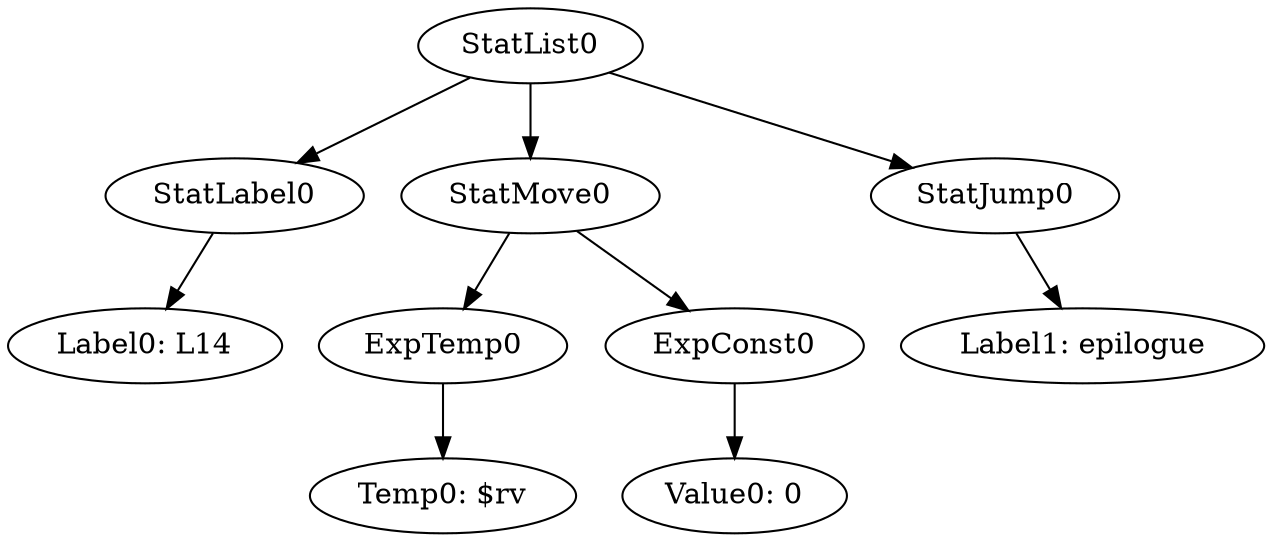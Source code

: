 digraph {
	ordering = out;
	StatJump0 -> "Label1: epilogue";
	ExpConst0 -> "Value0: 0";
	StatLabel0 -> "Label0: L14";
	StatList0 -> StatLabel0;
	StatList0 -> StatMove0;
	StatList0 -> StatJump0;
	ExpTemp0 -> "Temp0: $rv";
	StatMove0 -> ExpTemp0;
	StatMove0 -> ExpConst0;
}


